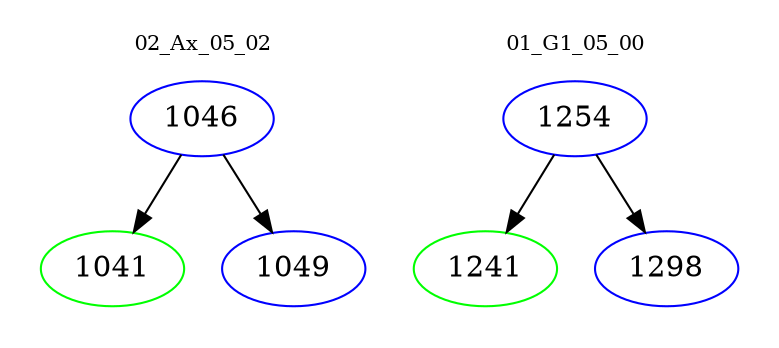 digraph{
subgraph cluster_0 {
color = white
label = "02_Ax_05_02";
fontsize=10;
T0_1046 [label="1046", color="blue"]
T0_1046 -> T0_1041 [color="black"]
T0_1041 [label="1041", color="green"]
T0_1046 -> T0_1049 [color="black"]
T0_1049 [label="1049", color="blue"]
}
subgraph cluster_1 {
color = white
label = "01_G1_05_00";
fontsize=10;
T1_1254 [label="1254", color="blue"]
T1_1254 -> T1_1241 [color="black"]
T1_1241 [label="1241", color="green"]
T1_1254 -> T1_1298 [color="black"]
T1_1298 [label="1298", color="blue"]
}
}
